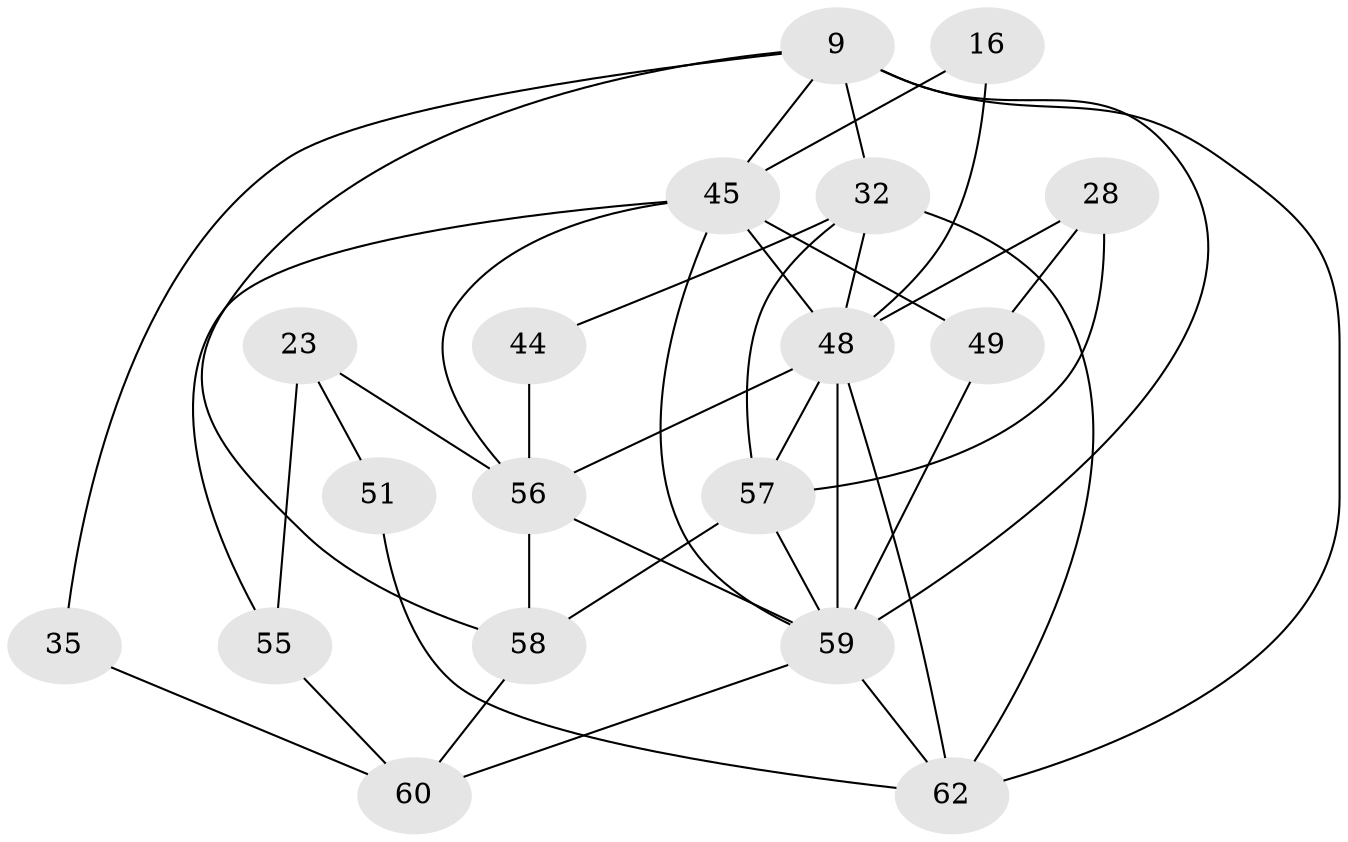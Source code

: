 // original degree distribution, {2: 0.16129032258064516, 3: 0.27419354838709675, 4: 0.3064516129032258, 6: 0.11290322580645161, 5: 0.06451612903225806, 10: 0.016129032258064516, 7: 0.04838709677419355, 8: 0.016129032258064516}
// Generated by graph-tools (version 1.1) at 2025/52/03/04/25 21:52:56]
// undirected, 18 vertices, 39 edges
graph export_dot {
graph [start="1"]
  node [color=gray90,style=filled];
  9;
  16;
  23;
  28;
  32 [super="+13"];
  35;
  44;
  45 [super="+30+39"];
  48 [super="+29+47+24"];
  49 [super="+34+22"];
  51 [super="+6"];
  55;
  56 [super="+5+19"];
  57 [super="+4+18+54+46"];
  58 [super="+37+8"];
  59 [super="+50+38+52+17"];
  60 [super="+27"];
  62 [super="+26+43+20+53+61"];
  9 -- 32;
  9 -- 35;
  9 -- 59 [weight=3];
  9 -- 62 [weight=2];
  9 -- 58;
  9 -- 45 [weight=2];
  16 -- 45 [weight=2];
  16 -- 48 [weight=2];
  23 -- 51 [weight=2];
  23 -- 55;
  23 -- 56;
  28 -- 57 [weight=4];
  28 -- 49 [weight=2];
  28 -- 48;
  32 -- 44;
  32 -- 57 [weight=4];
  32 -- 62 [weight=4];
  32 -- 48;
  35 -- 60;
  44 -- 56;
  45 -- 55;
  45 -- 48 [weight=6];
  45 -- 59 [weight=2];
  45 -- 49 [weight=2];
  45 -- 56;
  48 -- 56;
  48 -- 62 [weight=3];
  48 -- 57 [weight=3];
  48 -- 59;
  49 -- 59 [weight=2];
  51 -- 62 [weight=2];
  55 -- 60 [weight=2];
  56 -- 59 [weight=3];
  56 -- 58 [weight=2];
  57 -- 58 [weight=2];
  57 -- 59 [weight=2];
  58 -- 60;
  59 -- 60 [weight=2];
  59 -- 62 [weight=4];
}

